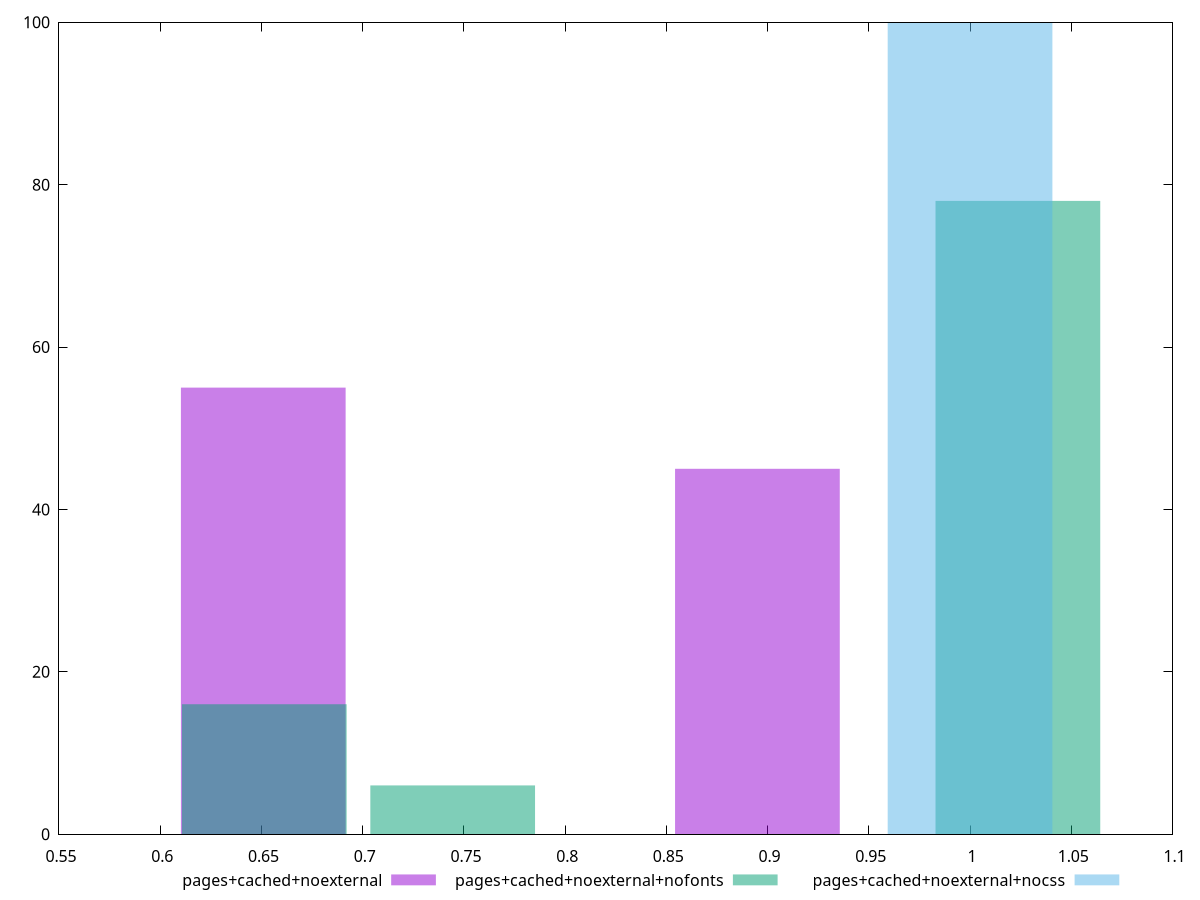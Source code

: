 $_pagesCachedNoexternal <<EOF
0.6508912599374552 55
0.8949754824140009 45
EOF
$_pagesCachedNoexternalNofonts <<EOF
1.023629908259448 78
0.6514008507105579 16
0.7444581150977804 6
EOF
$_pagesCachedNoexternalNocss <<EOF
1 100
EOF
set key outside below
set terminal pngcairo
set output "report_00005_2020-11-02T22-26-11.212Z/render-blocking-resources/render-blocking-resources_pages+cached+noexternal_pages+cached+noexternal+nofonts_pages+cached+noexternal+nocss+hist.png"
set boxwidth 0.0813614074921819
set style fill transparent solid 0.5 noborder
set yrange [0:100]
plot $_pagesCachedNoexternal title "pages+cached+noexternal" with boxes ,$_pagesCachedNoexternalNofonts title "pages+cached+noexternal+nofonts" with boxes ,$_pagesCachedNoexternalNocss title "pages+cached+noexternal+nocss" with boxes ,